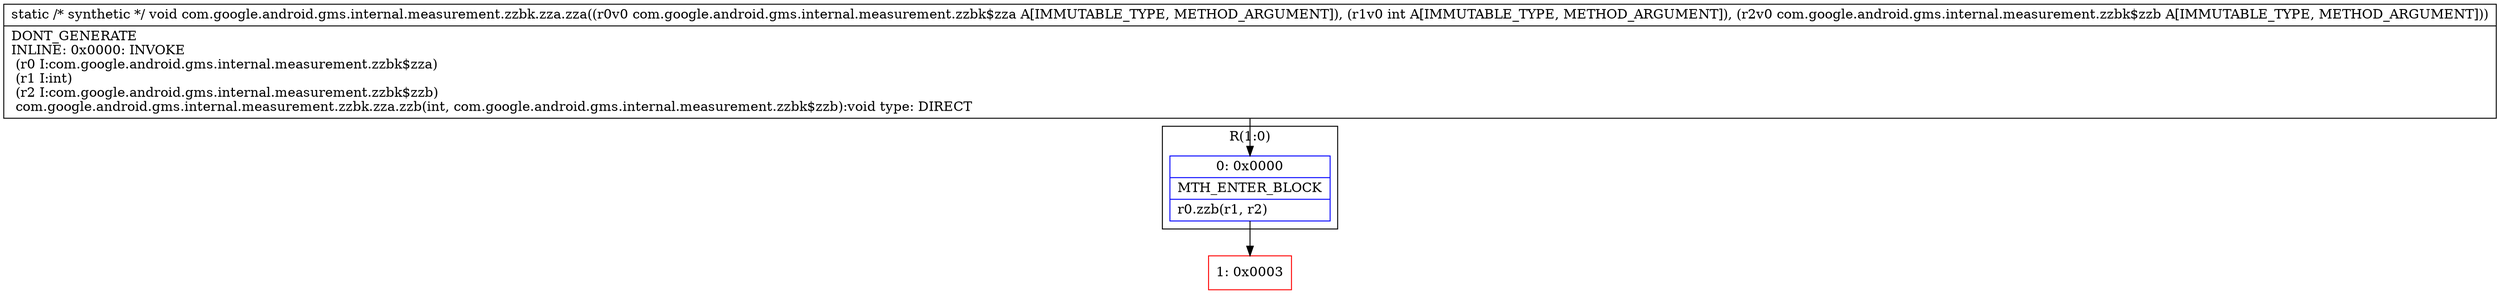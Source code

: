 digraph "CFG forcom.google.android.gms.internal.measurement.zzbk.zza.zza(Lcom\/google\/android\/gms\/internal\/measurement\/zzbk$zza;ILcom\/google\/android\/gms\/internal\/measurement\/zzbk$zzb;)V" {
subgraph cluster_Region_171504548 {
label = "R(1:0)";
node [shape=record,color=blue];
Node_0 [shape=record,label="{0\:\ 0x0000|MTH_ENTER_BLOCK\l|r0.zzb(r1, r2)\l}"];
}
Node_1 [shape=record,color=red,label="{1\:\ 0x0003}"];
MethodNode[shape=record,label="{static \/* synthetic *\/ void com.google.android.gms.internal.measurement.zzbk.zza.zza((r0v0 com.google.android.gms.internal.measurement.zzbk$zza A[IMMUTABLE_TYPE, METHOD_ARGUMENT]), (r1v0 int A[IMMUTABLE_TYPE, METHOD_ARGUMENT]), (r2v0 com.google.android.gms.internal.measurement.zzbk$zzb A[IMMUTABLE_TYPE, METHOD_ARGUMENT]))  | DONT_GENERATE\lINLINE: 0x0000: INVOKE  \l  (r0 I:com.google.android.gms.internal.measurement.zzbk$zza)\l  (r1 I:int)\l  (r2 I:com.google.android.gms.internal.measurement.zzbk$zzb)\l com.google.android.gms.internal.measurement.zzbk.zza.zzb(int, com.google.android.gms.internal.measurement.zzbk$zzb):void type: DIRECT\l}"];
MethodNode -> Node_0;
Node_0 -> Node_1;
}

